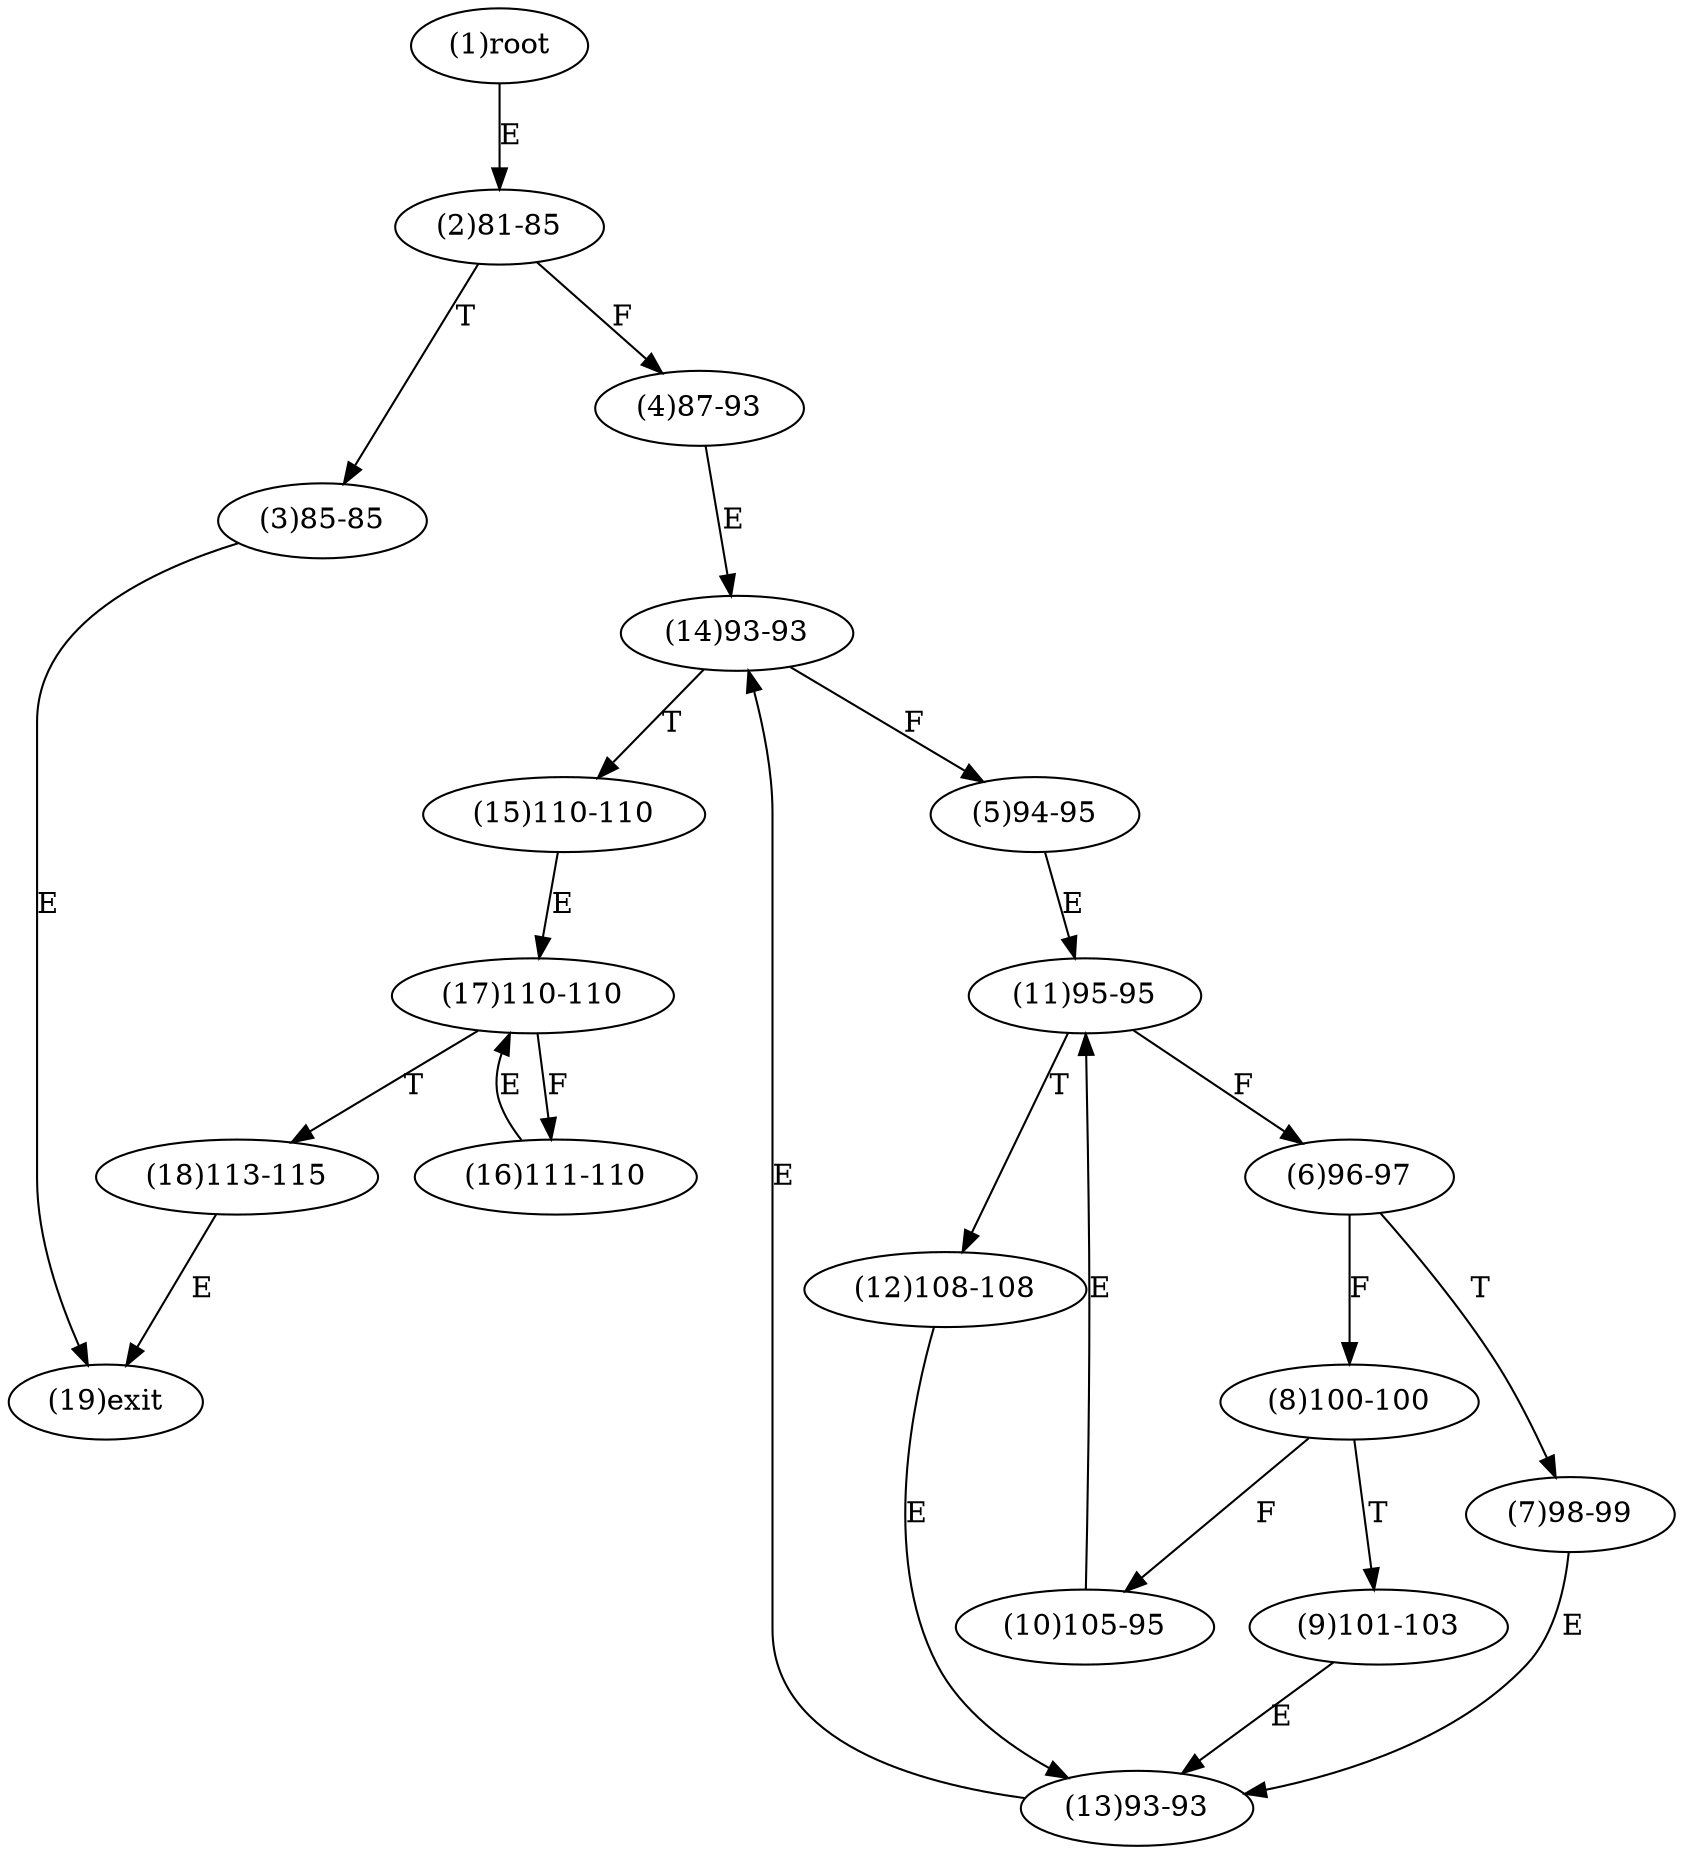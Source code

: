 digraph "" { 
1[ label="(1)root"];
2[ label="(2)81-85"];
3[ label="(3)85-85"];
4[ label="(4)87-93"];
5[ label="(5)94-95"];
6[ label="(6)96-97"];
7[ label="(7)98-99"];
8[ label="(8)100-100"];
9[ label="(9)101-103"];
10[ label="(10)105-95"];
11[ label="(11)95-95"];
12[ label="(12)108-108"];
13[ label="(13)93-93"];
14[ label="(14)93-93"];
15[ label="(15)110-110"];
17[ label="(17)110-110"];
16[ label="(16)111-110"];
19[ label="(19)exit"];
18[ label="(18)113-115"];
1->2[ label="E"];
2->4[ label="F"];
2->3[ label="T"];
3->19[ label="E"];
4->14[ label="E"];
5->11[ label="E"];
6->8[ label="F"];
6->7[ label="T"];
7->13[ label="E"];
8->10[ label="F"];
8->9[ label="T"];
9->13[ label="E"];
10->11[ label="E"];
11->6[ label="F"];
11->12[ label="T"];
12->13[ label="E"];
13->14[ label="E"];
14->5[ label="F"];
14->15[ label="T"];
15->17[ label="E"];
16->17[ label="E"];
17->16[ label="F"];
17->18[ label="T"];
18->19[ label="E"];
}